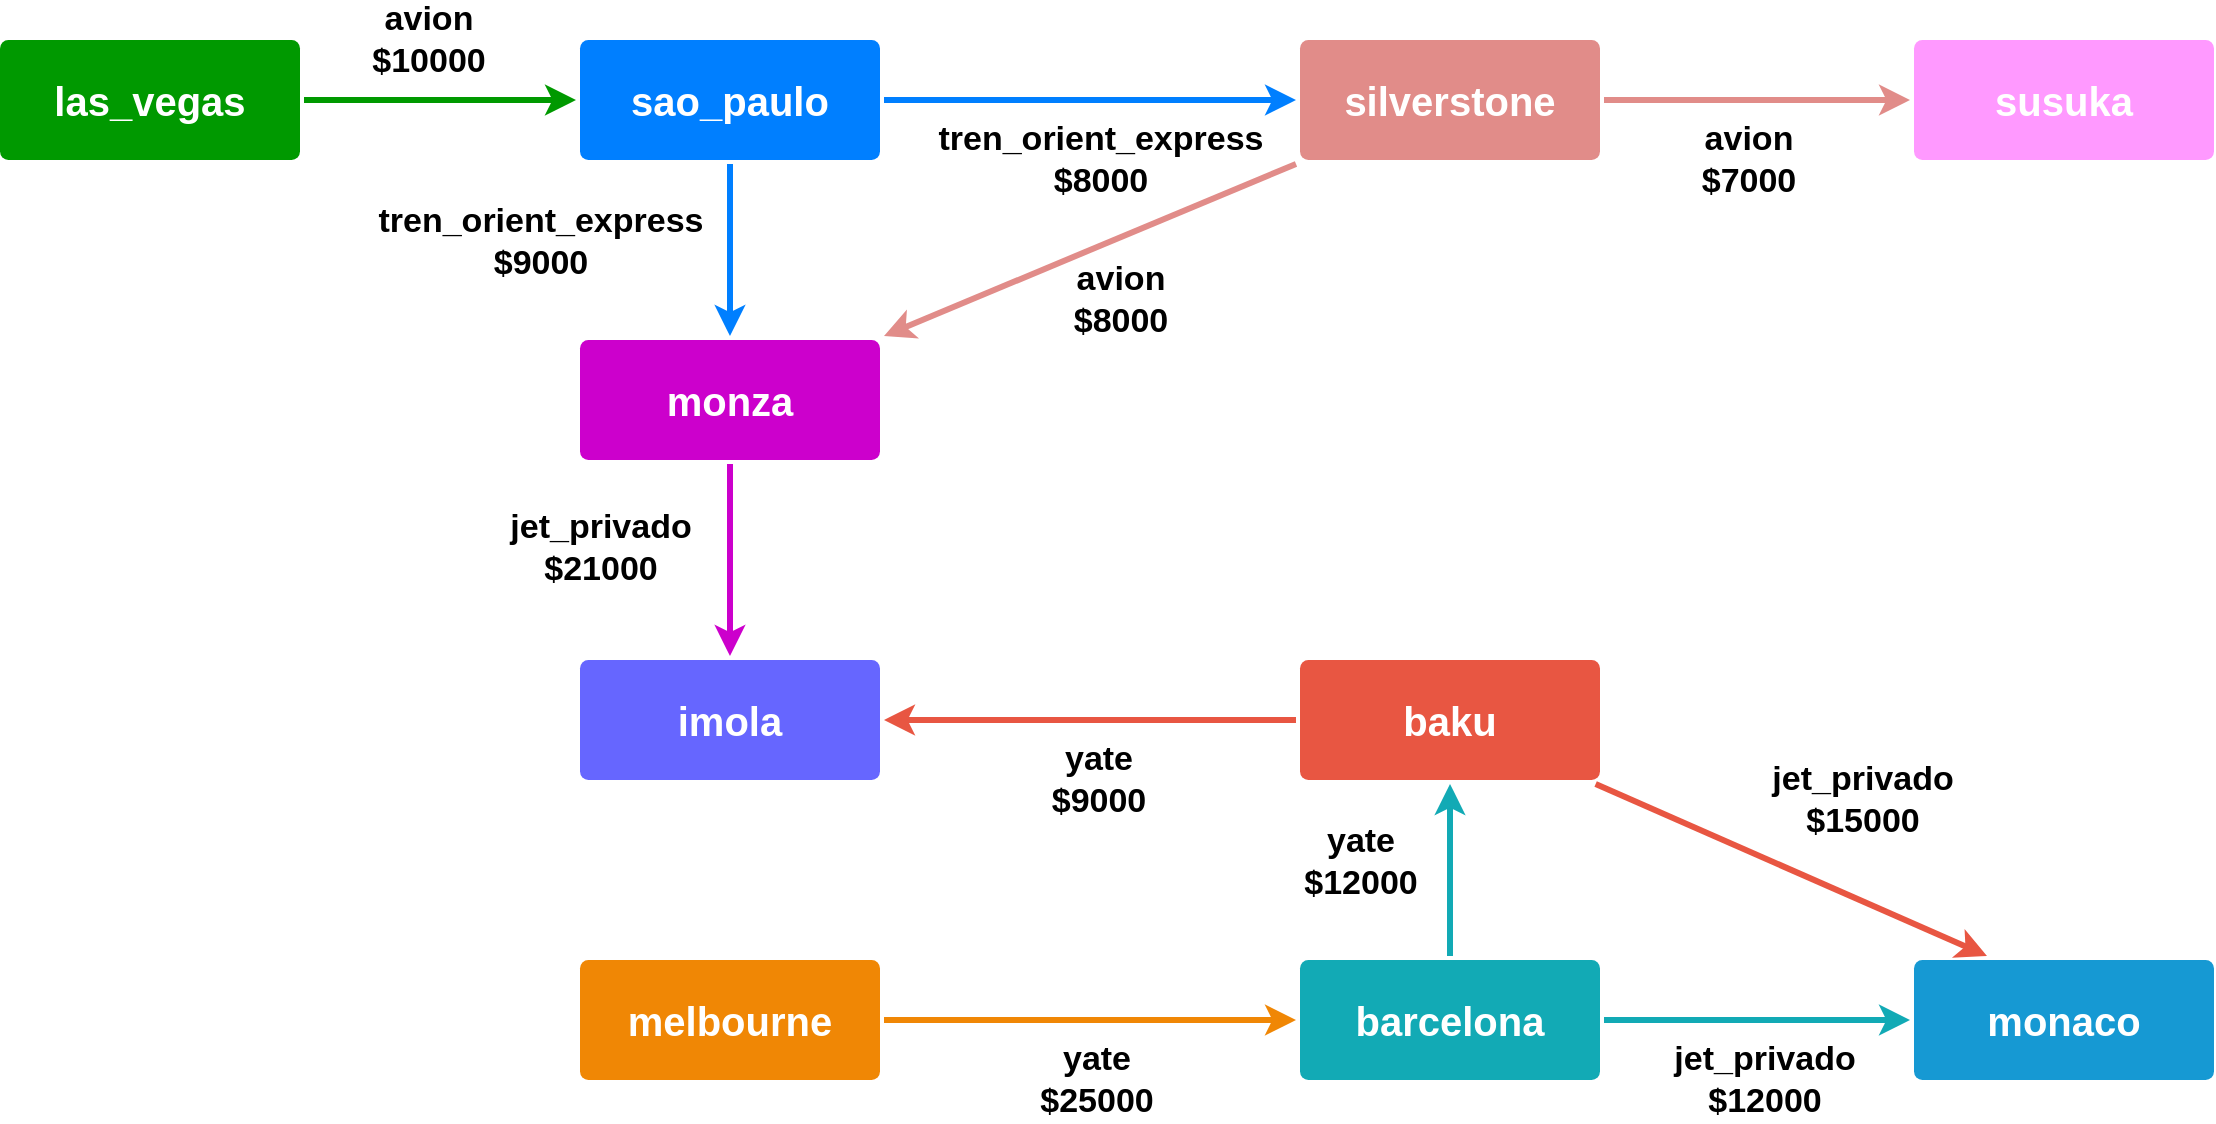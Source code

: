 <mxfile version="24.1.0" type="device">
  <diagram id="6a731a19-8d31-9384-78a2-239565b7b9f0" name="Page-1">
    <mxGraphModel dx="2387" dy="1395" grid="1" gridSize="10" guides="1" tooltips="1" connect="1" arrows="1" fold="1" page="1" pageScale="1" pageWidth="1169" pageHeight="827" background="none" math="0" shadow="0">
      <root>
        <mxCell id="0" />
        <mxCell id="1" parent="0" />
        <mxCell id="1752" value="" style="edgeStyle=none;rounded=1;jumpStyle=none;html=1;shadow=0;labelBackgroundColor=none;startArrow=none;startFill=0;jettySize=auto;orthogonalLoop=1;strokeColor=#E85642;strokeWidth=3;fontFamily=Helvetica;fontSize=14;fontColor=#FFFFFF;spacing=5;fontStyle=1;fillColor=#b0e3e6;entryX=0.25;entryY=0;entryDx=0;entryDy=0;" parent="1" source="1753" target="1760" edge="1">
          <mxGeometry relative="1" as="geometry">
            <mxPoint x="220.336" y="502.5" as="targetPoint" />
          </mxGeometry>
        </mxCell>
        <mxCell id="YWzoF9YKxxP2SKvzQCbU-1796" value="jet_privado&lt;div style=&quot;font-size: 17px;&quot;&gt;$15000&lt;/div&gt;" style="edgeLabel;html=1;align=center;verticalAlign=middle;resizable=0;points=[];fontSize=17;fontStyle=1;labelBackgroundColor=none;" vertex="1" connectable="0" parent="1752">
          <mxGeometry x="-0.001" relative="1" as="geometry">
            <mxPoint x="35" y="-35" as="offset" />
          </mxGeometry>
        </mxCell>
        <mxCell id="1753" value="baku" style="rounded=1;whiteSpace=wrap;html=1;shadow=0;labelBackgroundColor=none;strokeColor=none;strokeWidth=3;fillColor=#e85642;fontFamily=Helvetica;fontSize=20;fontColor=#FFFFFF;align=center;spacing=5;fontStyle=1;arcSize=7;perimeterSpacing=2;" parent="1" vertex="1">
          <mxGeometry x="660" y="360" width="150" height="60" as="geometry" />
        </mxCell>
        <mxCell id="1760" value="monaco" style="rounded=1;whiteSpace=wrap;html=1;shadow=0;labelBackgroundColor=none;strokeColor=none;strokeWidth=3;fillColor=#1699d3;fontFamily=Helvetica;fontSize=20;fontColor=#FFFFFF;align=center;spacing=5;fontStyle=1;arcSize=7;perimeterSpacing=2;" parent="1" vertex="1">
          <mxGeometry x="967" y="510" width="150" height="60" as="geometry" />
        </mxCell>
        <mxCell id="1764" value="melbourne" style="rounded=1;whiteSpace=wrap;html=1;shadow=0;labelBackgroundColor=none;strokeColor=none;strokeWidth=3;fillColor=#F08705;fontFamily=Helvetica;fontSize=20;fontColor=#FFFFFF;align=center;spacing=5;fontStyle=1;arcSize=7;perimeterSpacing=2;" parent="1" vertex="1">
          <mxGeometry x="300" y="510" width="150" height="60" as="geometry" />
        </mxCell>
        <mxCell id="1770" value="" style="edgeStyle=none;rounded=0;jumpStyle=none;html=1;shadow=0;labelBackgroundColor=none;startArrow=none;startFill=0;endArrow=classic;endFill=1;jettySize=auto;orthogonalLoop=1;strokeColor=#F08705;strokeWidth=3;fontFamily=Helvetica;fontSize=14;fontColor=#FFFFFF;spacing=5;entryX=0;entryY=0.5;entryDx=0;entryDy=0;" parent="1" source="1764" target="1771" edge="1">
          <mxGeometry relative="1" as="geometry">
            <mxPoint x="481.111" y="172.5" as="targetPoint" />
          </mxGeometry>
        </mxCell>
        <mxCell id="YWzoF9YKxxP2SKvzQCbU-1797" value="yate&lt;div style=&quot;font-size: 17px;&quot;&gt;$25000&lt;/div&gt;" style="edgeLabel;html=1;align=center;verticalAlign=middle;resizable=0;points=[];fontSize=17;fontStyle=1;labelBackgroundColor=none;" vertex="1" connectable="0" parent="1770">
          <mxGeometry x="-0.077" y="-4" relative="1" as="geometry">
            <mxPoint x="11" y="26" as="offset" />
          </mxGeometry>
        </mxCell>
        <mxCell id="1771" value="barcelona" style="rounded=1;whiteSpace=wrap;html=1;shadow=0;labelBackgroundColor=none;strokeColor=none;strokeWidth=3;fillColor=#12aab5;fontFamily=Helvetica;fontSize=20;fontColor=#FFFFFF;align=center;spacing=5;fontStyle=1;arcSize=7;perimeterSpacing=2;" parent="1" vertex="1">
          <mxGeometry x="660" y="510.0" width="150" height="60" as="geometry" />
        </mxCell>
        <mxCell id="1779" value="" style="edgeStyle=none;rounded=1;jumpStyle=none;html=1;shadow=0;labelBackgroundColor=none;startArrow=none;startFill=0;jettySize=auto;orthogonalLoop=1;strokeColor=#12AAB5;strokeWidth=3;fontFamily=Helvetica;fontSize=14;fontColor=#FFFFFF;spacing=5;fontStyle=1;fillColor=#b0e3e6;entryX=0.5;entryY=1;entryDx=0;entryDy=0;" parent="1" source="1771" target="1753" edge="1">
          <mxGeometry relative="1" as="geometry">
            <mxPoint x="790" y="307" as="targetPoint" />
          </mxGeometry>
        </mxCell>
        <mxCell id="YWzoF9YKxxP2SKvzQCbU-1800" value="yate&lt;div style=&quot;font-size: 17px;&quot;&gt;$12000&lt;/div&gt;" style="edgeLabel;html=1;align=center;verticalAlign=middle;resizable=0;points=[];fontSize=17;fontStyle=1;labelBackgroundColor=none;" vertex="1" connectable="0" parent="1779">
          <mxGeometry x="-0.173" y="-2" relative="1" as="geometry">
            <mxPoint x="-47" y="-12" as="offset" />
          </mxGeometry>
        </mxCell>
        <mxCell id="YWzoF9YKxxP2SKvzQCbU-1779" value="las_vegas" style="rounded=1;whiteSpace=wrap;html=1;shadow=0;labelBackgroundColor=none;strokeColor=none;strokeWidth=3;fillColor=#009900;fontFamily=Helvetica;fontSize=20;fontColor=#FFFFFF;align=center;spacing=5;fontStyle=1;arcSize=7;perimeterSpacing=2;" vertex="1" parent="1">
          <mxGeometry x="10" y="50" width="150" height="60" as="geometry" />
        </mxCell>
        <mxCell id="YWzoF9YKxxP2SKvzQCbU-1780" value="monza" style="rounded=1;whiteSpace=wrap;html=1;shadow=0;labelBackgroundColor=none;strokeColor=none;strokeWidth=3;fillColor=#CC00CC;fontFamily=Helvetica;fontSize=20;fontColor=#FFFFFF;align=center;spacing=5;fontStyle=1;arcSize=7;perimeterSpacing=2;" vertex="1" parent="1">
          <mxGeometry x="300" y="200" width="150" height="60" as="geometry" />
        </mxCell>
        <mxCell id="YWzoF9YKxxP2SKvzQCbU-1781" value="imola" style="rounded=1;whiteSpace=wrap;html=1;shadow=0;labelBackgroundColor=none;strokeColor=none;strokeWidth=3;fillColor=#6666FF;fontFamily=Helvetica;fontSize=20;fontColor=#FFFFFF;align=center;spacing=5;fontStyle=1;arcSize=7;perimeterSpacing=2;" vertex="1" parent="1">
          <mxGeometry x="300" y="360" width="150" height="60" as="geometry" />
        </mxCell>
        <mxCell id="YWzoF9YKxxP2SKvzQCbU-1782" value="susuka" style="rounded=1;whiteSpace=wrap;html=1;shadow=0;labelBackgroundColor=none;strokeColor=none;strokeWidth=3;fillColor=#FF99FF;fontFamily=Helvetica;fontSize=20;fontColor=#FFFFFF;align=center;spacing=5;fontStyle=1;arcSize=7;perimeterSpacing=2;" vertex="1" parent="1">
          <mxGeometry x="967" y="50" width="150" height="60" as="geometry" />
        </mxCell>
        <mxCell id="YWzoF9YKxxP2SKvzQCbU-1783" value="silverstone" style="rounded=1;whiteSpace=wrap;html=1;shadow=0;labelBackgroundColor=none;strokeColor=none;strokeWidth=3;fillColor=#e18c89;fontFamily=Helvetica;fontSize=20;fontColor=#FFFFFF;align=center;spacing=5;fontStyle=1;arcSize=7;perimeterSpacing=2;" vertex="1" parent="1">
          <mxGeometry x="660" y="50" width="150" height="60" as="geometry" />
        </mxCell>
        <mxCell id="YWzoF9YKxxP2SKvzQCbU-1784" value="sao_paulo" style="rounded=1;whiteSpace=wrap;html=1;shadow=0;labelBackgroundColor=none;strokeColor=none;strokeWidth=3;fillColor=#007FFF;fontFamily=Helvetica;fontSize=20;fontColor=#FFFFFF;align=center;spacing=5;fontStyle=1;arcSize=7;perimeterSpacing=2;" vertex="1" parent="1">
          <mxGeometry x="300" y="50" width="150" height="60" as="geometry" />
        </mxCell>
        <mxCell id="YWzoF9YKxxP2SKvzQCbU-1787" value="" style="edgeStyle=none;rounded=1;jumpStyle=none;html=1;shadow=0;labelBackgroundColor=none;startArrow=none;startFill=0;jettySize=auto;orthogonalLoop=1;strokeColor=#009900;strokeWidth=3;fontFamily=Helvetica;fontSize=14;fontColor=#FFFFFF;spacing=5;fontStyle=1;fillColor=#b0e3e6;exitX=1;exitY=0.5;exitDx=0;exitDy=0;entryX=0;entryY=0.5;entryDx=0;entryDy=0;" edge="1" parent="1" source="YWzoF9YKxxP2SKvzQCbU-1779" target="YWzoF9YKxxP2SKvzQCbU-1784">
          <mxGeometry relative="1" as="geometry">
            <mxPoint x="200" y="162" as="sourcePoint" />
            <mxPoint x="363" y="140" as="targetPoint" />
          </mxGeometry>
        </mxCell>
        <mxCell id="YWzoF9YKxxP2SKvzQCbU-1795" value="avion&lt;div style=&quot;font-size: 17px;&quot;&gt;$10000&lt;/div&gt;" style="edgeLabel;html=1;align=center;verticalAlign=middle;resizable=0;points=[];fontSize=17;fontStyle=1;labelBackgroundColor=none;" vertex="1" connectable="0" parent="YWzoF9YKxxP2SKvzQCbU-1787">
          <mxGeometry x="-0.109" y="-4" relative="1" as="geometry">
            <mxPoint x="1" y="-34" as="offset" />
          </mxGeometry>
        </mxCell>
        <mxCell id="YWzoF9YKxxP2SKvzQCbU-1788" value="" style="edgeStyle=none;rounded=0;jumpStyle=none;html=1;shadow=0;labelBackgroundColor=none;startArrow=none;startFill=0;endArrow=classic;endFill=1;jettySize=auto;orthogonalLoop=1;strokeColor=#E18C89;strokeWidth=3;fontFamily=Helvetica;fontSize=14;fontColor=#FFFFFF;spacing=5;entryX=0;entryY=0.5;entryDx=0;entryDy=0;exitX=1;exitY=0.5;exitDx=0;exitDy=0;" edge="1" parent="1" source="YWzoF9YKxxP2SKvzQCbU-1783" target="YWzoF9YKxxP2SKvzQCbU-1782">
          <mxGeometry relative="1" as="geometry">
            <mxPoint x="685" y="120" as="sourcePoint" />
            <mxPoint x="685" y="186" as="targetPoint" />
          </mxGeometry>
        </mxCell>
        <mxCell id="YWzoF9YKxxP2SKvzQCbU-1799" value="avion&lt;div style=&quot;font-size: 17px;&quot;&gt;$7000&lt;/div&gt;" style="edgeLabel;html=1;align=center;verticalAlign=middle;resizable=0;points=[];fontSize=17;fontStyle=1;labelBackgroundColor=none;" vertex="1" connectable="0" parent="YWzoF9YKxxP2SKvzQCbU-1788">
          <mxGeometry x="-0.077" y="-2" relative="1" as="geometry">
            <mxPoint x="1" y="28" as="offset" />
          </mxGeometry>
        </mxCell>
        <mxCell id="YWzoF9YKxxP2SKvzQCbU-1789" value="" style="edgeStyle=none;rounded=1;jumpStyle=none;html=1;shadow=0;labelBackgroundColor=none;startArrow=none;startFill=0;jettySize=auto;orthogonalLoop=1;strokeColor=#007FFF;strokeWidth=3;fontFamily=Helvetica;fontSize=14;fontColor=#FFFFFF;spacing=5;fontStyle=1;fillColor=#b0e3e6;entryX=0;entryY=0.5;entryDx=0;entryDy=0;exitX=1;exitY=0.5;exitDx=0;exitDy=0;" edge="1" parent="1" source="YWzoF9YKxxP2SKvzQCbU-1784" target="YWzoF9YKxxP2SKvzQCbU-1783">
          <mxGeometry relative="1" as="geometry">
            <mxPoint x="349.98" y="150" as="sourcePoint" />
            <mxPoint x="486.98" y="296" as="targetPoint" />
          </mxGeometry>
        </mxCell>
        <mxCell id="YWzoF9YKxxP2SKvzQCbU-1801" value="tren_orient_express&lt;div style=&quot;font-size: 17px;&quot;&gt;$8000&lt;/div&gt;" style="edgeLabel;html=1;align=center;verticalAlign=middle;resizable=0;points=[];fontSize=17;fontStyle=1;labelBackgroundColor=none;" vertex="1" connectable="0" parent="YWzoF9YKxxP2SKvzQCbU-1789">
          <mxGeometry x="-0.04" y="-1" relative="1" as="geometry">
            <mxPoint x="9" y="29" as="offset" />
          </mxGeometry>
        </mxCell>
        <mxCell id="YWzoF9YKxxP2SKvzQCbU-1790" value="" style="edgeStyle=none;rounded=1;jumpStyle=none;html=1;shadow=0;labelBackgroundColor=none;startArrow=none;startFill=0;jettySize=auto;orthogonalLoop=1;strokeColor=#12AAB5;strokeWidth=3;fontFamily=Helvetica;fontSize=14;fontColor=#FFFFFF;spacing=5;fontStyle=1;fillColor=#b0e3e6;entryX=0;entryY=0.5;entryDx=0;entryDy=0;exitX=1;exitY=0.5;exitDx=0;exitDy=0;" edge="1" parent="1" source="1771" target="1760">
          <mxGeometry relative="1" as="geometry">
            <mxPoint x="639.98" y="210" as="sourcePoint" />
            <mxPoint x="776.98" y="356" as="targetPoint" />
          </mxGeometry>
        </mxCell>
        <mxCell id="YWzoF9YKxxP2SKvzQCbU-1802" value="jet_privado&lt;div style=&quot;font-size: 17px;&quot;&gt;$12000&lt;/div&gt;" style="edgeLabel;html=1;align=center;verticalAlign=middle;resizable=0;points=[];fontSize=17;fontStyle=1;labelBackgroundColor=none;" vertex="1" connectable="0" parent="YWzoF9YKxxP2SKvzQCbU-1790">
          <mxGeometry x="0.035" y="-2" relative="1" as="geometry">
            <mxPoint x="1" y="28" as="offset" />
          </mxGeometry>
        </mxCell>
        <mxCell id="YWzoF9YKxxP2SKvzQCbU-1791" value="" style="edgeStyle=none;rounded=1;jumpStyle=none;html=1;shadow=0;labelBackgroundColor=none;startArrow=none;startFill=0;jettySize=auto;orthogonalLoop=1;strokeColor=#007FFF;strokeWidth=3;fontFamily=Helvetica;fontSize=14;fontColor=#FFFFFF;spacing=5;fontStyle=1;fillColor=#b0e3e6;entryX=0.5;entryY=0;entryDx=0;entryDy=0;" edge="1" parent="1" source="YWzoF9YKxxP2SKvzQCbU-1784" target="YWzoF9YKxxP2SKvzQCbU-1780">
          <mxGeometry relative="1" as="geometry">
            <mxPoint x="290" y="130" as="sourcePoint" />
            <mxPoint x="423" y="316" as="targetPoint" />
          </mxGeometry>
        </mxCell>
        <mxCell id="YWzoF9YKxxP2SKvzQCbU-1803" value="tren_orient_express&lt;div style=&quot;font-size: 17px;&quot;&gt;$9000&lt;/div&gt;" style="edgeLabel;html=1;align=center;verticalAlign=middle;resizable=0;points=[];fontSize=17;fontStyle=1;labelBackgroundColor=none;" vertex="1" connectable="0" parent="YWzoF9YKxxP2SKvzQCbU-1791">
          <mxGeometry x="-0.126" y="-1" relative="1" as="geometry">
            <mxPoint x="-94" y="1" as="offset" />
          </mxGeometry>
        </mxCell>
        <mxCell id="YWzoF9YKxxP2SKvzQCbU-1792" value="" style="edgeStyle=none;rounded=1;jumpStyle=none;html=1;shadow=0;labelBackgroundColor=none;startArrow=none;startFill=0;jettySize=auto;orthogonalLoop=1;strokeColor=#CC00CC;strokeWidth=3;fontFamily=Helvetica;fontSize=14;fontColor=#FFFFFF;spacing=5;fontStyle=1;fillColor=#b0e3e6;entryX=0.5;entryY=0;entryDx=0;entryDy=0;exitX=0.5;exitY=1;exitDx=0;exitDy=0;" edge="1" parent="1" source="YWzoF9YKxxP2SKvzQCbU-1780" target="YWzoF9YKxxP2SKvzQCbU-1781">
          <mxGeometry relative="1" as="geometry">
            <mxPoint x="421.5" y="470" as="sourcePoint" />
            <mxPoint x="380.5" y="576" as="targetPoint" />
          </mxGeometry>
        </mxCell>
        <mxCell id="YWzoF9YKxxP2SKvzQCbU-1805" value="jet_privado&lt;div style=&quot;font-size: 17px;&quot;&gt;$21000&lt;/div&gt;" style="edgeLabel;html=1;align=center;verticalAlign=middle;resizable=0;points=[];fontSize=17;fontStyle=1;labelBackgroundColor=none;" vertex="1" connectable="0" parent="YWzoF9YKxxP2SKvzQCbU-1792">
          <mxGeometry x="-0.128" y="2" relative="1" as="geometry">
            <mxPoint x="-67" as="offset" />
          </mxGeometry>
        </mxCell>
        <mxCell id="YWzoF9YKxxP2SKvzQCbU-1793" value="" style="edgeStyle=none;rounded=1;jumpStyle=none;html=1;shadow=0;labelBackgroundColor=none;startArrow=none;startFill=0;jettySize=auto;orthogonalLoop=1;strokeColor=#E85642;strokeWidth=3;fontFamily=Helvetica;fontSize=14;fontColor=#FFFFFF;spacing=5;fontStyle=1;fillColor=#b0e3e6;entryX=1;entryY=0.5;entryDx=0;entryDy=0;exitX=0;exitY=0.5;exitDx=0;exitDy=0;" edge="1" parent="1" source="1753" target="YWzoF9YKxxP2SKvzQCbU-1781">
          <mxGeometry relative="1" as="geometry">
            <mxPoint x="511.5" y="426.75" as="sourcePoint" />
            <mxPoint x="470.5" y="532.75" as="targetPoint" />
          </mxGeometry>
        </mxCell>
        <mxCell id="YWzoF9YKxxP2SKvzQCbU-1806" value="yate&lt;div style=&quot;font-size: 17px;&quot;&gt;$9000&lt;/div&gt;" style="edgeLabel;html=1;align=center;verticalAlign=middle;resizable=0;points=[];fontSize=17;fontStyle=1;labelBackgroundColor=none;" vertex="1" connectable="0" parent="YWzoF9YKxxP2SKvzQCbU-1793">
          <mxGeometry x="-0.234" y="5" relative="1" as="geometry">
            <mxPoint x="-20" y="25" as="offset" />
          </mxGeometry>
        </mxCell>
        <mxCell id="YWzoF9YKxxP2SKvzQCbU-1794" value="" style="edgeStyle=none;rounded=0;jumpStyle=none;html=1;shadow=0;labelBackgroundColor=none;startArrow=none;startFill=0;endArrow=classic;endFill=1;jettySize=auto;orthogonalLoop=1;strokeColor=#E18C89;strokeWidth=3;fontFamily=Helvetica;fontSize=14;fontColor=#FFFFFF;spacing=5;exitX=0;exitY=1;exitDx=0;exitDy=0;entryX=1;entryY=0;entryDx=0;entryDy=0;" edge="1" parent="1" source="YWzoF9YKxxP2SKvzQCbU-1783" target="YWzoF9YKxxP2SKvzQCbU-1780">
          <mxGeometry relative="1" as="geometry">
            <mxPoint x="446" y="410" as="sourcePoint" />
            <mxPoint x="550" y="220" as="targetPoint" />
          </mxGeometry>
        </mxCell>
        <mxCell id="YWzoF9YKxxP2SKvzQCbU-1807" value="avion&lt;div style=&quot;font-size: 17px;&quot;&gt;$8000&lt;/div&gt;" style="edgeLabel;html=1;align=center;verticalAlign=middle;resizable=0;points=[];fontSize=17;fontStyle=1;labelBackgroundColor=none;" vertex="1" connectable="0" parent="YWzoF9YKxxP2SKvzQCbU-1794">
          <mxGeometry x="-0.032" relative="1" as="geometry">
            <mxPoint x="11" y="26" as="offset" />
          </mxGeometry>
        </mxCell>
      </root>
    </mxGraphModel>
  </diagram>
</mxfile>
